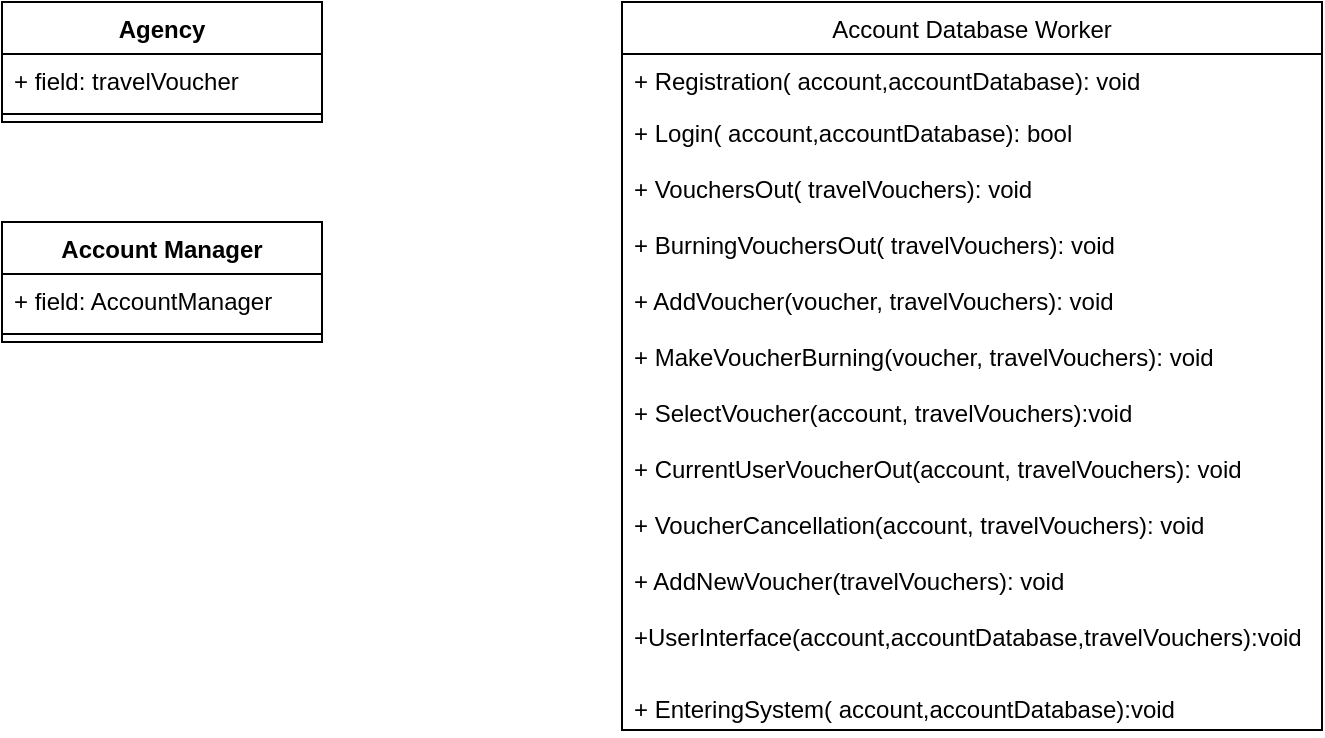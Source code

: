 <mxfile version="20.7.4" type="device"><diagram id="qWf6rIvEUy5-Wq6l4VRq" name="Страница 1"><mxGraphModel dx="841" dy="452" grid="1" gridSize="10" guides="1" tooltips="1" connect="1" arrows="1" fold="1" page="1" pageScale="1" pageWidth="827" pageHeight="1169" math="0" shadow="0"><root><mxCell id="0"/><mxCell id="1" parent="0"/><mxCell id="gV1HAOsgA8tbz2Vi8qg8-1" value="Agency" style="swimlane;fontStyle=1;align=center;verticalAlign=top;childLayout=stackLayout;horizontal=1;startSize=26;horizontalStack=0;resizeParent=1;resizeParentMax=0;resizeLast=0;collapsible=1;marginBottom=0;" vertex="1" parent="1"><mxGeometry x="90" y="70" width="160" height="60" as="geometry"/></mxCell><mxCell id="gV1HAOsgA8tbz2Vi8qg8-2" value="+ field: travelVoucher" style="text;strokeColor=none;fillColor=none;align=left;verticalAlign=top;spacingLeft=4;spacingRight=4;overflow=hidden;rotatable=0;points=[[0,0.5],[1,0.5]];portConstraint=eastwest;" vertex="1" parent="gV1HAOsgA8tbz2Vi8qg8-1"><mxGeometry y="26" width="160" height="26" as="geometry"/></mxCell><mxCell id="gV1HAOsgA8tbz2Vi8qg8-3" value="" style="line;strokeWidth=1;fillColor=none;align=left;verticalAlign=middle;spacingTop=-1;spacingLeft=3;spacingRight=3;rotatable=0;labelPosition=right;points=[];portConstraint=eastwest;strokeColor=inherit;" vertex="1" parent="gV1HAOsgA8tbz2Vi8qg8-1"><mxGeometry y="52" width="160" height="8" as="geometry"/></mxCell><mxCell id="gV1HAOsgA8tbz2Vi8qg8-9" value="Account Database Worker" style="swimlane;fontStyle=0;childLayout=stackLayout;horizontal=1;startSize=26;fillColor=none;horizontalStack=0;resizeParent=1;resizeParentMax=0;resizeLast=0;collapsible=1;marginBottom=0;" vertex="1" parent="1"><mxGeometry x="400" y="70" width="350" height="364" as="geometry"><mxRectangle x="390" y="130" width="140" height="30" as="alternateBounds"/></mxGeometry></mxCell><mxCell id="gV1HAOsgA8tbz2Vi8qg8-10" value="+ Registration( account,accountDatabase): void" style="text;strokeColor=none;fillColor=none;align=left;verticalAlign=top;spacingLeft=4;spacingRight=4;overflow=hidden;rotatable=0;points=[[0,0.5],[1,0.5]];portConstraint=eastwest;" vertex="1" parent="gV1HAOsgA8tbz2Vi8qg8-9"><mxGeometry y="26" width="350" height="26" as="geometry"/></mxCell><mxCell id="gV1HAOsgA8tbz2Vi8qg8-14" value="+ Login( account,accountDatabase): bool&#10;&#10;+ VouchersOut( travelVouchers): void&#10;&#10;+ BurningVouchersOut( travelVouchers): void&#10;&#10;+ AddVoucher(voucher, travelVouchers): void&#10;&#10;+ MakeVoucherBurning(voucher, travelVouchers): void&#10;&#10;+ SelectVoucher(account, travelVouchers):void&#10;&#10;+ CurrentUserVoucherOut(account, travelVouchers): void&#10;&#10;+ VoucherCancellation(account, travelVouchers): void&#10;&#10;+ AddNewVoucher(travelVouchers): void&#10;&#10;+UserInterface(account,accountDatabase,travelVouchers):void&#10;&#10;&#10;&#10;&#10;" style="text;strokeColor=none;fillColor=none;align=left;verticalAlign=top;spacingLeft=4;spacingRight=4;overflow=hidden;rotatable=0;points=[[0,0.5],[1,0.5]];portConstraint=eastwest;" vertex="1" parent="gV1HAOsgA8tbz2Vi8qg8-9"><mxGeometry y="52" width="350" height="288" as="geometry"/></mxCell><mxCell id="gV1HAOsgA8tbz2Vi8qg8-12" value="+ EnteringSystem( account,accountDatabase):void" style="text;strokeColor=none;fillColor=none;align=left;verticalAlign=top;spacingLeft=4;spacingRight=4;overflow=hidden;rotatable=0;points=[[0,0.5],[1,0.5]];portConstraint=eastwest;" vertex="1" parent="gV1HAOsgA8tbz2Vi8qg8-9"><mxGeometry y="340" width="350" height="24" as="geometry"/></mxCell><mxCell id="gV1HAOsgA8tbz2Vi8qg8-15" value="Account Manager" style="swimlane;fontStyle=1;align=center;verticalAlign=top;childLayout=stackLayout;horizontal=1;startSize=26;horizontalStack=0;resizeParent=1;resizeParentMax=0;resizeLast=0;collapsible=1;marginBottom=0;" vertex="1" parent="1"><mxGeometry x="90" y="180" width="160" height="60" as="geometry"/></mxCell><mxCell id="gV1HAOsgA8tbz2Vi8qg8-16" value="+ field: AccountManager" style="text;strokeColor=none;fillColor=none;align=left;verticalAlign=top;spacingLeft=4;spacingRight=4;overflow=hidden;rotatable=0;points=[[0,0.5],[1,0.5]];portConstraint=eastwest;" vertex="1" parent="gV1HAOsgA8tbz2Vi8qg8-15"><mxGeometry y="26" width="160" height="26" as="geometry"/></mxCell><mxCell id="gV1HAOsgA8tbz2Vi8qg8-17" value="" style="line;strokeWidth=1;fillColor=none;align=left;verticalAlign=middle;spacingTop=-1;spacingLeft=3;spacingRight=3;rotatable=0;labelPosition=right;points=[];portConstraint=eastwest;strokeColor=inherit;" vertex="1" parent="gV1HAOsgA8tbz2Vi8qg8-15"><mxGeometry y="52" width="160" height="8" as="geometry"/></mxCell></root></mxGraphModel></diagram></mxfile>